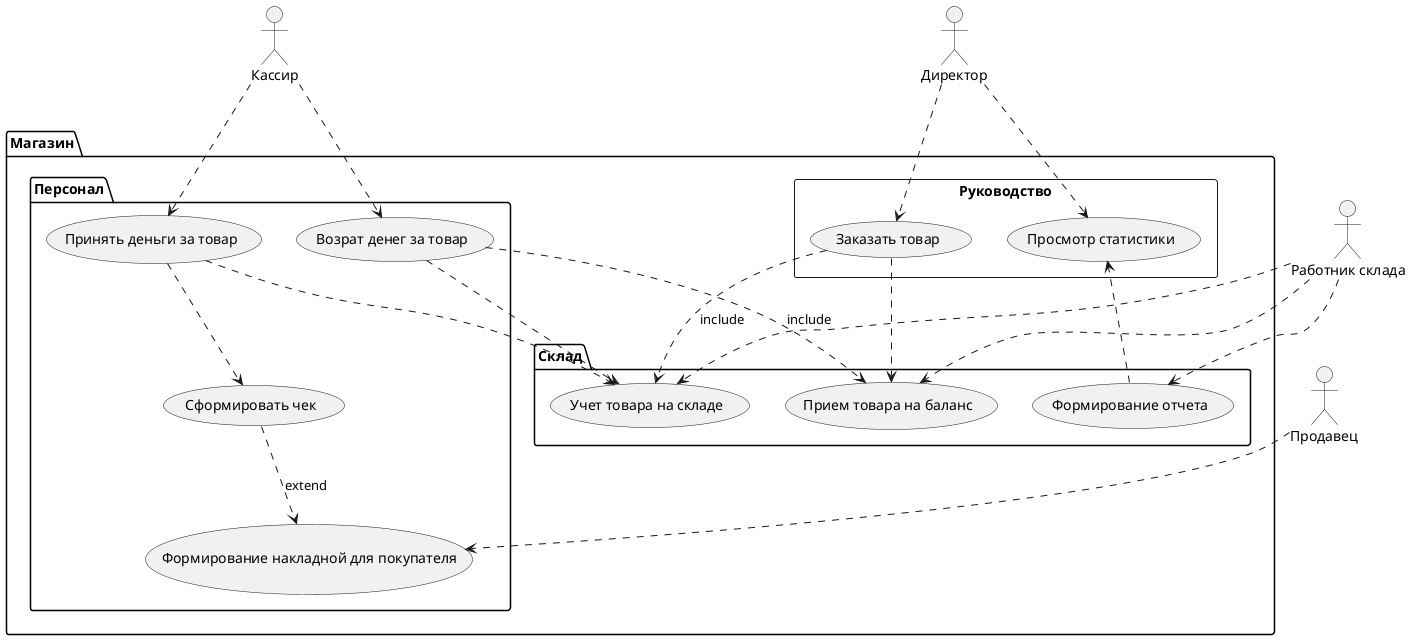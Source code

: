 @startuml




:Директор: as Director
:Работник склада: as Worker
:Продавец: as Seller
:Кассир: as Cashier


package Магазин {
    rectangle Руководство {
        (Просмотр статистики) as m.1
        (Заказать товар) as m.2
    }

    package Склад {
         (Прием товара на баланс) as s.1
         (Учет товара на складе) as s.2
         (Формирование отчета) as s.3
    }

    package Персонал {
        (Принять деньги за товар) as p.1
        (Возрат денег за товар) as p.2
        (Сформировать чек) as p.3
        (Формирование накладной для покупателя) as p.4
    }

    m.2 ..> s.1
    m.2 ..> s.2:include
    s.3 ..> m.1
    p.1 ..> p.3
    p.3 ..> p.4:extend
    p.1 ..> s.2
    p.2 ..> s.2
    p.2 ..> s.1:include

    Director ..> m.1
    Director ..> m.2
    Seller ..> p.4
    Cashier ..> p.1
    Cashier ..> p.2
    Worker ..> s.1
    Worker ..> s.2
    Worker ..> s.3
}
@enduml